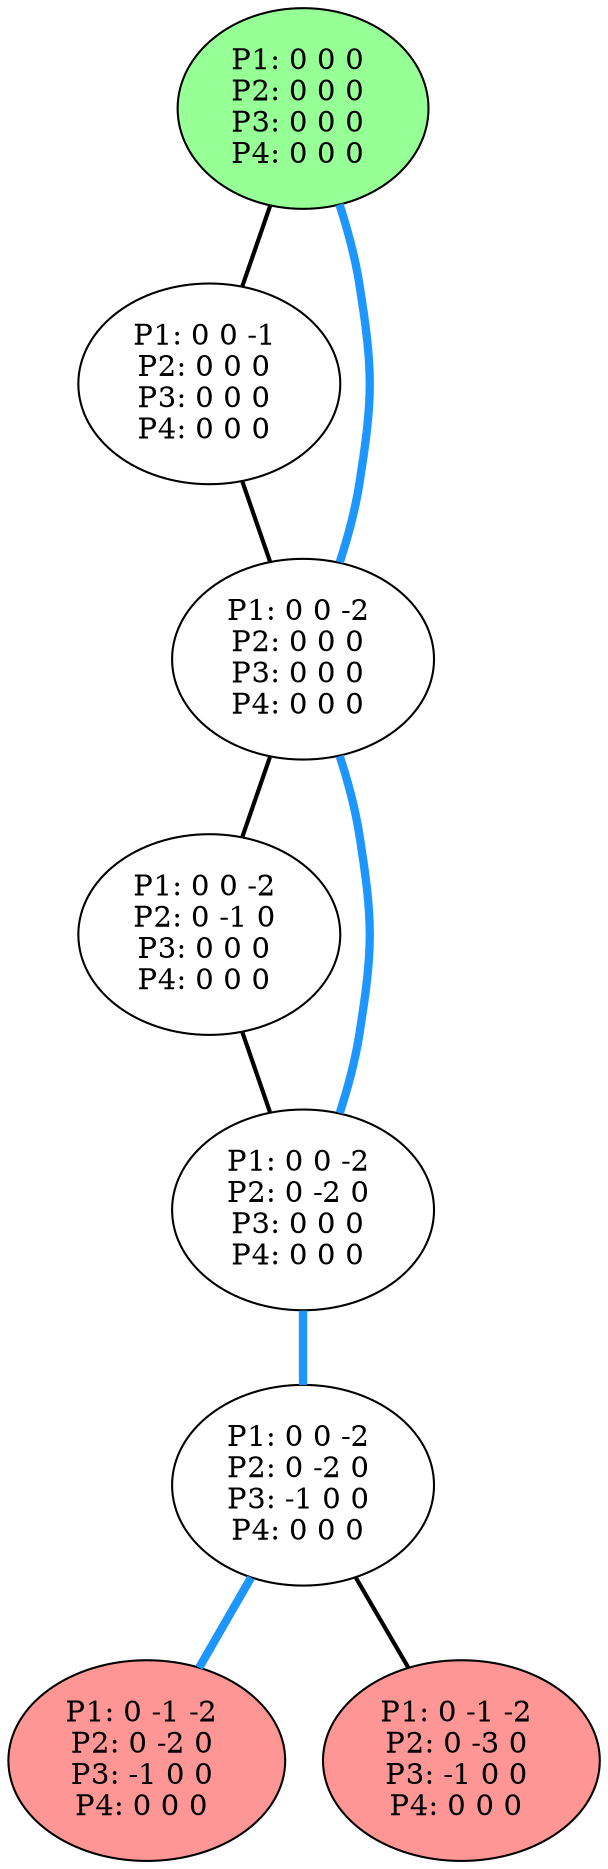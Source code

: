 graph G {
color = "black"
0 [label = "P1: 0 0 0 
P2: 0 0 0 
P3: 0 0 0 
P4: 0 0 0 
",  style="filled", fillcolor = "#96FF96"];
1 [label = "P1: 0 0 -1 
P2: 0 0 0 
P3: 0 0 0 
P4: 0 0 0 
"];
2 [label = "P1: 0 0 -2 
P2: 0 0 0 
P3: 0 0 0 
P4: 0 0 0 
"];
3 [label = "P1: 0 0 -2 
P2: 0 -1 0 
P3: 0 0 0 
P4: 0 0 0 
"];
4 [label = "P1: 0 0 -2 
P2: 0 -2 0 
P3: 0 0 0 
P4: 0 0 0 
"];
5 [label = "P1: 0 0 -2 
P2: 0 -2 0 
P3: -1 0 0 
P4: 0 0 0 
"];
6 [label = "P1: 0 -1 -2 
P2: 0 -2 0 
P3: -1 0 0 
P4: 0 0 0 
",  style="filled", fillcolor = "#FF9696"];
7 [label = "P1: 0 -1 -2 
P2: 0 -3 0 
P3: -1 0 0 
P4: 0 0 0 
",  style="filled", fillcolor = "#FF9696"];
edge [style=bold];
0 -- 1 [color=black];
0 -- 2 [color="#1E96FF", penwidth=4.0];

1 -- 2 [color=black];

2 -- 3 [color=black];
2 -- 4 [color="#1E96FF", penwidth=4.0];

3 -- 4 [color=black];

4 -- 5 [color="#1E96FF", penwidth=4.0];

5 -- 6 [color="#1E96FF", penwidth=4.0];
5 -- 7 [color=black];



}
